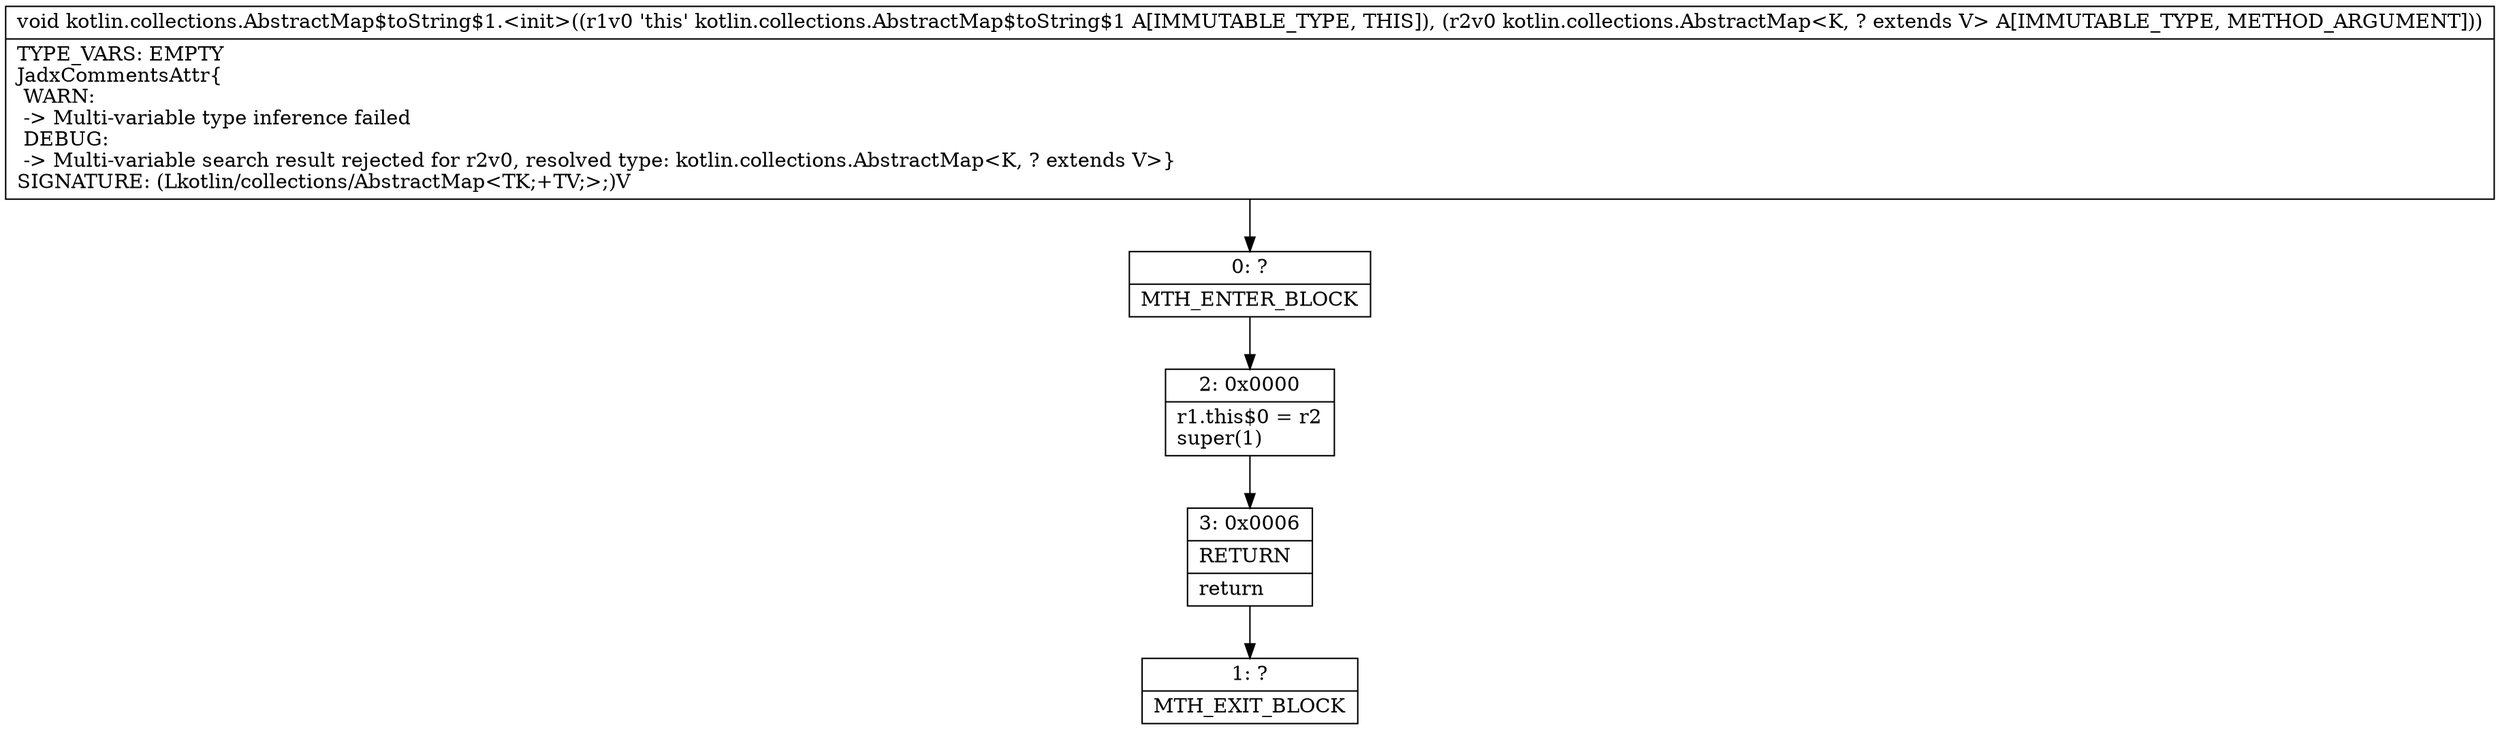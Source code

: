 digraph "CFG forkotlin.collections.AbstractMap$toString$1.\<init\>(Lkotlin\/collections\/AbstractMap;)V" {
Node_0 [shape=record,label="{0\:\ ?|MTH_ENTER_BLOCK\l}"];
Node_2 [shape=record,label="{2\:\ 0x0000|r1.this$0 = r2\lsuper(1)\l}"];
Node_3 [shape=record,label="{3\:\ 0x0006|RETURN\l|return\l}"];
Node_1 [shape=record,label="{1\:\ ?|MTH_EXIT_BLOCK\l}"];
MethodNode[shape=record,label="{void kotlin.collections.AbstractMap$toString$1.\<init\>((r1v0 'this' kotlin.collections.AbstractMap$toString$1 A[IMMUTABLE_TYPE, THIS]), (r2v0 kotlin.collections.AbstractMap\<K, ? extends V\> A[IMMUTABLE_TYPE, METHOD_ARGUMENT]))  | TYPE_VARS: EMPTY\lJadxCommentsAttr\{\l WARN: \l \-\> Multi\-variable type inference failed\l DEBUG: \l \-\> Multi\-variable search result rejected for r2v0, resolved type: kotlin.collections.AbstractMap\<K, ? extends V\>\}\lSIGNATURE: (Lkotlin\/collections\/AbstractMap\<TK;+TV;\>;)V\l}"];
MethodNode -> Node_0;Node_0 -> Node_2;
Node_2 -> Node_3;
Node_3 -> Node_1;
}

